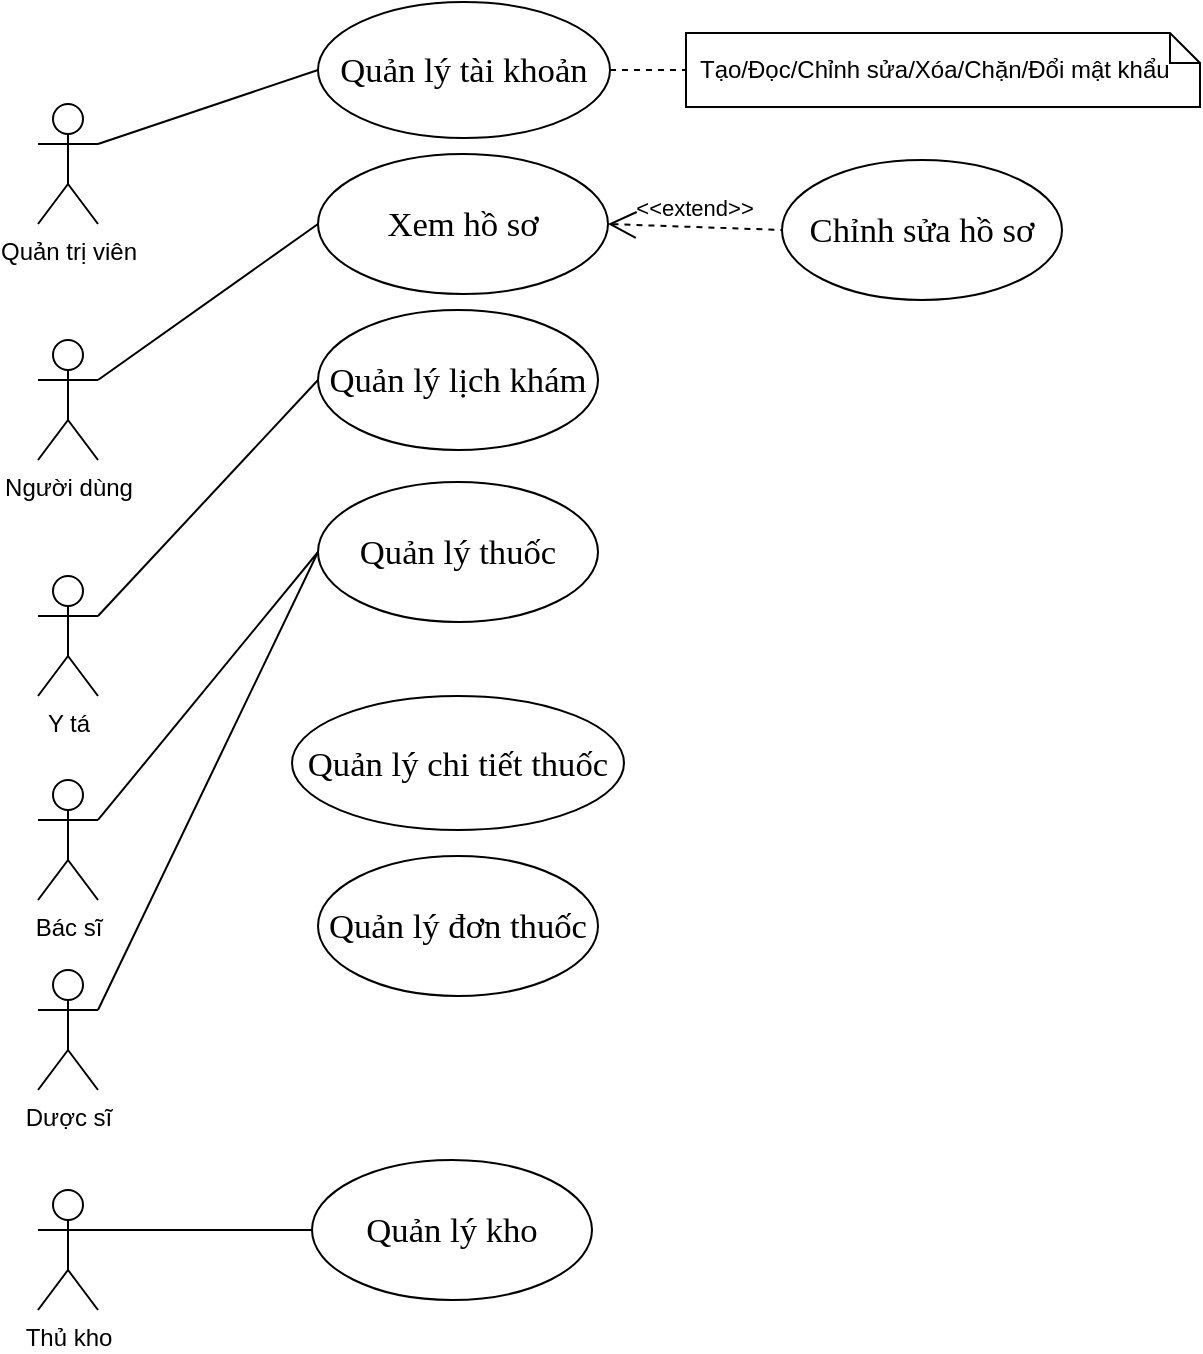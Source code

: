 <mxfile>
    <diagram id="-ITIplBQpWQnbig9K1bM" name="ca">
        <mxGraphModel dx="673" dy="404" grid="0" gridSize="10" guides="1" tooltips="1" connect="1" arrows="1" fold="1" page="1" pageScale="1" pageWidth="850" pageHeight="1100" math="0" shadow="0">
            <root>
                <mxCell id="0"/>
                <mxCell id="1" parent="0"/>
                <mxCell id="21" value="&lt;span lang=&quot;EN-US&quot; style=&quot;font-size: 13.0pt ; line-height: 115% ; font-family: &amp;#34;times new roman&amp;#34; , serif&quot;&gt;Quản&lt;/span&gt;&lt;span style=&quot;font-size: 13.0pt ; line-height: 115% ; font-family: &amp;#34;times new roman&amp;#34; , serif&quot;&gt; lý tài khoản&lt;/span&gt;" style="ellipse;whiteSpace=wrap;html=1;" parent="1" vertex="1">
                    <mxGeometry x="202" y="60" width="146" height="68" as="geometry"/>
                </mxCell>
                <mxCell id="22" value="Quản trị viên" style="shape=umlActor;verticalLabelPosition=bottom;verticalAlign=top;html=1;" parent="1" vertex="1">
                    <mxGeometry x="62" y="111" width="30" height="60" as="geometry"/>
                </mxCell>
                <mxCell id="25" value="&lt;span style=&quot;font-size: 13.0pt ; line-height: 115% ; font-family: &amp;#34;times new roman&amp;#34; , serif&quot;&gt;Xem hồ sơ&lt;/span&gt;" style="ellipse;whiteSpace=wrap;html=1;" parent="1" vertex="1">
                    <mxGeometry x="202" y="136" width="145" height="70" as="geometry"/>
                </mxCell>
                <mxCell id="28" value="Người dùng" style="shape=umlActor;verticalLabelPosition=bottom;verticalAlign=top;html=1;" parent="1" vertex="1">
                    <mxGeometry x="62" y="229" width="30" height="60" as="geometry"/>
                </mxCell>
                <mxCell id="30" value="&lt;span lang=&quot;EN-US&quot; style=&quot;font-size: 13.0pt ; line-height: 115% ; font-family: &amp;#34;times new roman&amp;#34; , serif&quot;&gt;Quản&lt;/span&gt;&lt;span style=&quot;font-size: 13.0pt ; line-height: 115% ; font-family: &amp;#34;times new roman&amp;#34; , serif&quot;&gt; lý lịch khám&lt;/span&gt;" style="ellipse;whiteSpace=wrap;html=1;" parent="1" vertex="1">
                    <mxGeometry x="202" y="214" width="140" height="70" as="geometry"/>
                </mxCell>
                <mxCell id="32" value="Y tá" style="shape=umlActor;verticalLabelPosition=bottom;verticalAlign=top;html=1;" parent="1" vertex="1">
                    <mxGeometry x="62" y="347" width="30" height="60" as="geometry"/>
                </mxCell>
                <mxCell id="46" value="Bác sĩ" style="shape=umlActor;verticalLabelPosition=bottom;verticalAlign=top;html=1;" parent="1" vertex="1">
                    <mxGeometry x="62" y="449" width="30" height="60" as="geometry"/>
                </mxCell>
                <mxCell id="48" value="&lt;span lang=&quot;EN-US&quot; style=&quot;font-size: 13.0pt ; line-height: 115% ; font-family: &amp;#34;times new roman&amp;#34; , serif&quot;&gt;Quản&lt;/span&gt;&lt;span style=&quot;font-size: 13.0pt ; line-height: 115% ; font-family: &amp;#34;times new roman&amp;#34; , serif&quot;&gt; lý thuốc&lt;/span&gt;" style="ellipse;whiteSpace=wrap;html=1;" parent="1" vertex="1">
                    <mxGeometry x="202" y="300" width="140" height="70" as="geometry"/>
                </mxCell>
                <mxCell id="55" value="Dược sĩ" style="shape=umlActor;verticalLabelPosition=bottom;verticalAlign=top;html=1;" parent="1" vertex="1">
                    <mxGeometry x="62" y="544" width="30" height="60" as="geometry"/>
                </mxCell>
                <mxCell id="59" value="&lt;span lang=&quot;EN-US&quot; style=&quot;font-size: 13.0pt ; line-height: 115% ; font-family: &amp;#34;times new roman&amp;#34; , serif&quot;&gt;Quản&lt;/span&gt;&lt;span style=&quot;font-size: 13.0pt ; line-height: 115% ; font-family: &amp;#34;times new roman&amp;#34; , serif&quot;&gt; lý chi tiết thuốc&lt;/span&gt;" style="ellipse;whiteSpace=wrap;html=1;" parent="1" vertex="1">
                    <mxGeometry x="189" y="407" width="166" height="67" as="geometry"/>
                </mxCell>
                <mxCell id="60" value="&lt;span lang=&quot;EN-US&quot; style=&quot;font-size: 13pt ; line-height: 19.933px ; font-family: &amp;#34;times new roman&amp;#34; , serif&quot;&gt;Quản&lt;/span&gt;&lt;span style=&quot;font-size: 13pt ; line-height: 19.933px ; font-family: &amp;#34;times new roman&amp;#34; , serif&quot;&gt;&amp;nbsp;lý đơn thuốc&lt;/span&gt;" style="ellipse;whiteSpace=wrap;html=1;" parent="1" vertex="1">
                    <mxGeometry x="202" y="487" width="140" height="70" as="geometry"/>
                </mxCell>
                <mxCell id="62" value="" style="edgeStyle=none;html=1;endArrow=none;verticalAlign=bottom;exitX=1;exitY=0.333;exitDx=0;exitDy=0;exitPerimeter=0;entryX=0;entryY=0.5;entryDx=0;entryDy=0;" edge="1" parent="1" source="22" target="21">
                    <mxGeometry width="160" relative="1" as="geometry">
                        <mxPoint x="95" y="134" as="sourcePoint"/>
                        <mxPoint x="375" y="239" as="targetPoint"/>
                    </mxGeometry>
                </mxCell>
                <mxCell id="63" value="" style="edgeStyle=none;html=1;endArrow=none;verticalAlign=bottom;exitX=1;exitY=0.333;exitDx=0;exitDy=0;exitPerimeter=0;entryX=0;entryY=0.5;entryDx=0;entryDy=0;" edge="1" parent="1" source="28" target="25">
                    <mxGeometry width="160" relative="1" as="geometry">
                        <mxPoint x="102" y="141" as="sourcePoint"/>
                        <mxPoint x="212" y="105" as="targetPoint"/>
                    </mxGeometry>
                </mxCell>
                <mxCell id="64" value="" style="edgeStyle=none;html=1;endArrow=none;verticalAlign=bottom;exitX=1;exitY=0.333;exitDx=0;exitDy=0;exitPerimeter=0;entryX=0;entryY=0.5;entryDx=0;entryDy=0;" edge="1" parent="1" source="32" target="30">
                    <mxGeometry width="160" relative="1" as="geometry">
                        <mxPoint x="102" y="259" as="sourcePoint"/>
                        <mxPoint x="212" y="182" as="targetPoint"/>
                    </mxGeometry>
                </mxCell>
                <mxCell id="65" value="" style="edgeStyle=none;html=1;endArrow=none;verticalAlign=bottom;exitX=1;exitY=0.333;exitDx=0;exitDy=0;exitPerimeter=0;entryX=0;entryY=0.5;entryDx=0;entryDy=0;" edge="1" parent="1" source="46" target="48">
                    <mxGeometry width="160" relative="1" as="geometry">
                        <mxPoint x="102" y="377" as="sourcePoint"/>
                        <mxPoint x="212" y="259" as="targetPoint"/>
                    </mxGeometry>
                </mxCell>
                <mxCell id="66" value="" style="edgeStyle=none;html=1;endArrow=none;verticalAlign=bottom;exitX=1;exitY=0.333;exitDx=0;exitDy=0;exitPerimeter=0;entryX=0;entryY=0.5;entryDx=0;entryDy=0;" edge="1" parent="1" source="55" target="48">
                    <mxGeometry width="160" relative="1" as="geometry">
                        <mxPoint x="102" y="479" as="sourcePoint"/>
                        <mxPoint x="212" y="345" as="targetPoint"/>
                    </mxGeometry>
                </mxCell>
                <mxCell id="69" value="&lt;span lang=&quot;EN-US&quot; style=&quot;font-size: 13pt ; line-height: 19.933px ; font-family: &amp;#34;times new roman&amp;#34; , serif&quot;&gt;Quản&lt;/span&gt;&lt;span style=&quot;font-size: 13pt ; line-height: 19.933px ; font-family: &amp;#34;times new roman&amp;#34; , serif&quot;&gt;&amp;nbsp;lý kho&lt;/span&gt;" style="ellipse;whiteSpace=wrap;html=1;" vertex="1" parent="1">
                    <mxGeometry x="199" y="639" width="140" height="70" as="geometry"/>
                </mxCell>
                <mxCell id="70" value="" style="edgeStyle=none;html=1;endArrow=none;verticalAlign=bottom;exitX=1;exitY=0.333;exitDx=0;exitDy=0;exitPerimeter=0;entryX=0;entryY=0.5;entryDx=0;entryDy=0;" edge="1" parent="1" source="67" target="69">
                    <mxGeometry width="160" relative="1" as="geometry">
                        <mxPoint x="102" y="574" as="sourcePoint"/>
                        <mxPoint x="212" y="345" as="targetPoint"/>
                    </mxGeometry>
                </mxCell>
                <mxCell id="67" value="Thủ kho" style="shape=umlActor;verticalLabelPosition=bottom;verticalAlign=top;html=1;" vertex="1" parent="1">
                    <mxGeometry x="62" y="654" width="30" height="60" as="geometry"/>
                </mxCell>
                <mxCell id="84" value="" style="endArrow=none;dashed=1;html=1;entryX=0;entryY=0.5;entryDx=0;entryDy=0;entryPerimeter=0;exitX=1;exitY=0.5;exitDx=0;exitDy=0;" edge="1" parent="1" source="21" target="91">
                    <mxGeometry width="50" height="50" relative="1" as="geometry">
                        <mxPoint x="351" y="88" as="sourcePoint"/>
                        <mxPoint x="395.0" y="94" as="targetPoint"/>
                    </mxGeometry>
                </mxCell>
                <mxCell id="91" value="Tạo/Đọc/Chỉnh sửa/Xóa/Chặn/Đổi mật khẩu" style="shape=note;size=15;spacingLeft=5;align=left;whiteSpace=wrap;" vertex="1" parent="1">
                    <mxGeometry x="386" y="75.5" width="257" height="37" as="geometry"/>
                </mxCell>
                <mxCell id="97" value="&lt;span style=&quot;font-size: 13.0pt ; line-height: 115% ; font-family: &amp;#34;times new roman&amp;#34; , serif&quot;&gt;Chỉnh sửa hồ sơ&lt;/span&gt;" style="ellipse;whiteSpace=wrap;html=1;" vertex="1" parent="1">
                    <mxGeometry x="434" y="139" width="140" height="70" as="geometry"/>
                </mxCell>
                <mxCell id="98" value="&amp;lt;&amp;lt;extend&amp;gt;&amp;gt;" style="edgeStyle=none;html=1;startArrow=open;endArrow=none;startSize=12;verticalAlign=bottom;dashed=1;labelBackgroundColor=none;exitX=1;exitY=0.5;exitDx=0;exitDy=0;entryX=0;entryY=0.5;entryDx=0;entryDy=0;" edge="1" parent="1" source="25" target="97">
                    <mxGeometry width="160" relative="1" as="geometry">
                        <mxPoint x="363" y="201" as="sourcePoint"/>
                        <mxPoint x="523" y="201" as="targetPoint"/>
                    </mxGeometry>
                </mxCell>
            </root>
        </mxGraphModel>
    </diagram>
</mxfile>